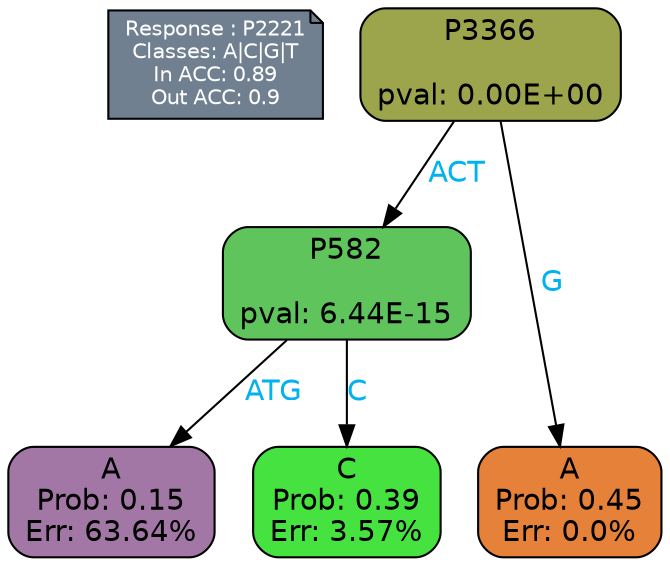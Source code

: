 digraph Tree {
node [shape=box, style="filled, rounded", color="black", fontname=helvetica] ;
graph [ranksep=equally, splines=polylines, bgcolor=transparent, dpi=600] ;
edge [fontname=helvetica] ;
LEGEND [label="Response : P2221
Classes: A|C|G|T
In ACC: 0.89
Out ACC: 0.9
",shape=note,align=left,style=filled,fillcolor="slategray",fontcolor="white",fontsize=10];1 [label="P3366

pval: 0.00E+00", fillcolor="#9ca54c"] ;
2 [label="P582

pval: 6.44E-15", fillcolor="#60c45c"] ;
3 [label="A
Prob: 0.15
Err: 63.64%", fillcolor="#a277a6"] ;
4 [label="C
Prob: 0.39
Err: 3.57%", fillcolor="#46e23f"] ;
5 [label="A
Prob: 0.45
Err: 0.0%", fillcolor="#e58139"] ;
1 -> 2 [label="ACT",fontcolor=deepskyblue2] ;
1 -> 5 [label="G",fontcolor=deepskyblue2] ;
2 -> 3 [label="ATG",fontcolor=deepskyblue2] ;
2 -> 4 [label="C",fontcolor=deepskyblue2] ;
{rank = same; 3;4;5;}{rank = same; LEGEND;1;}}